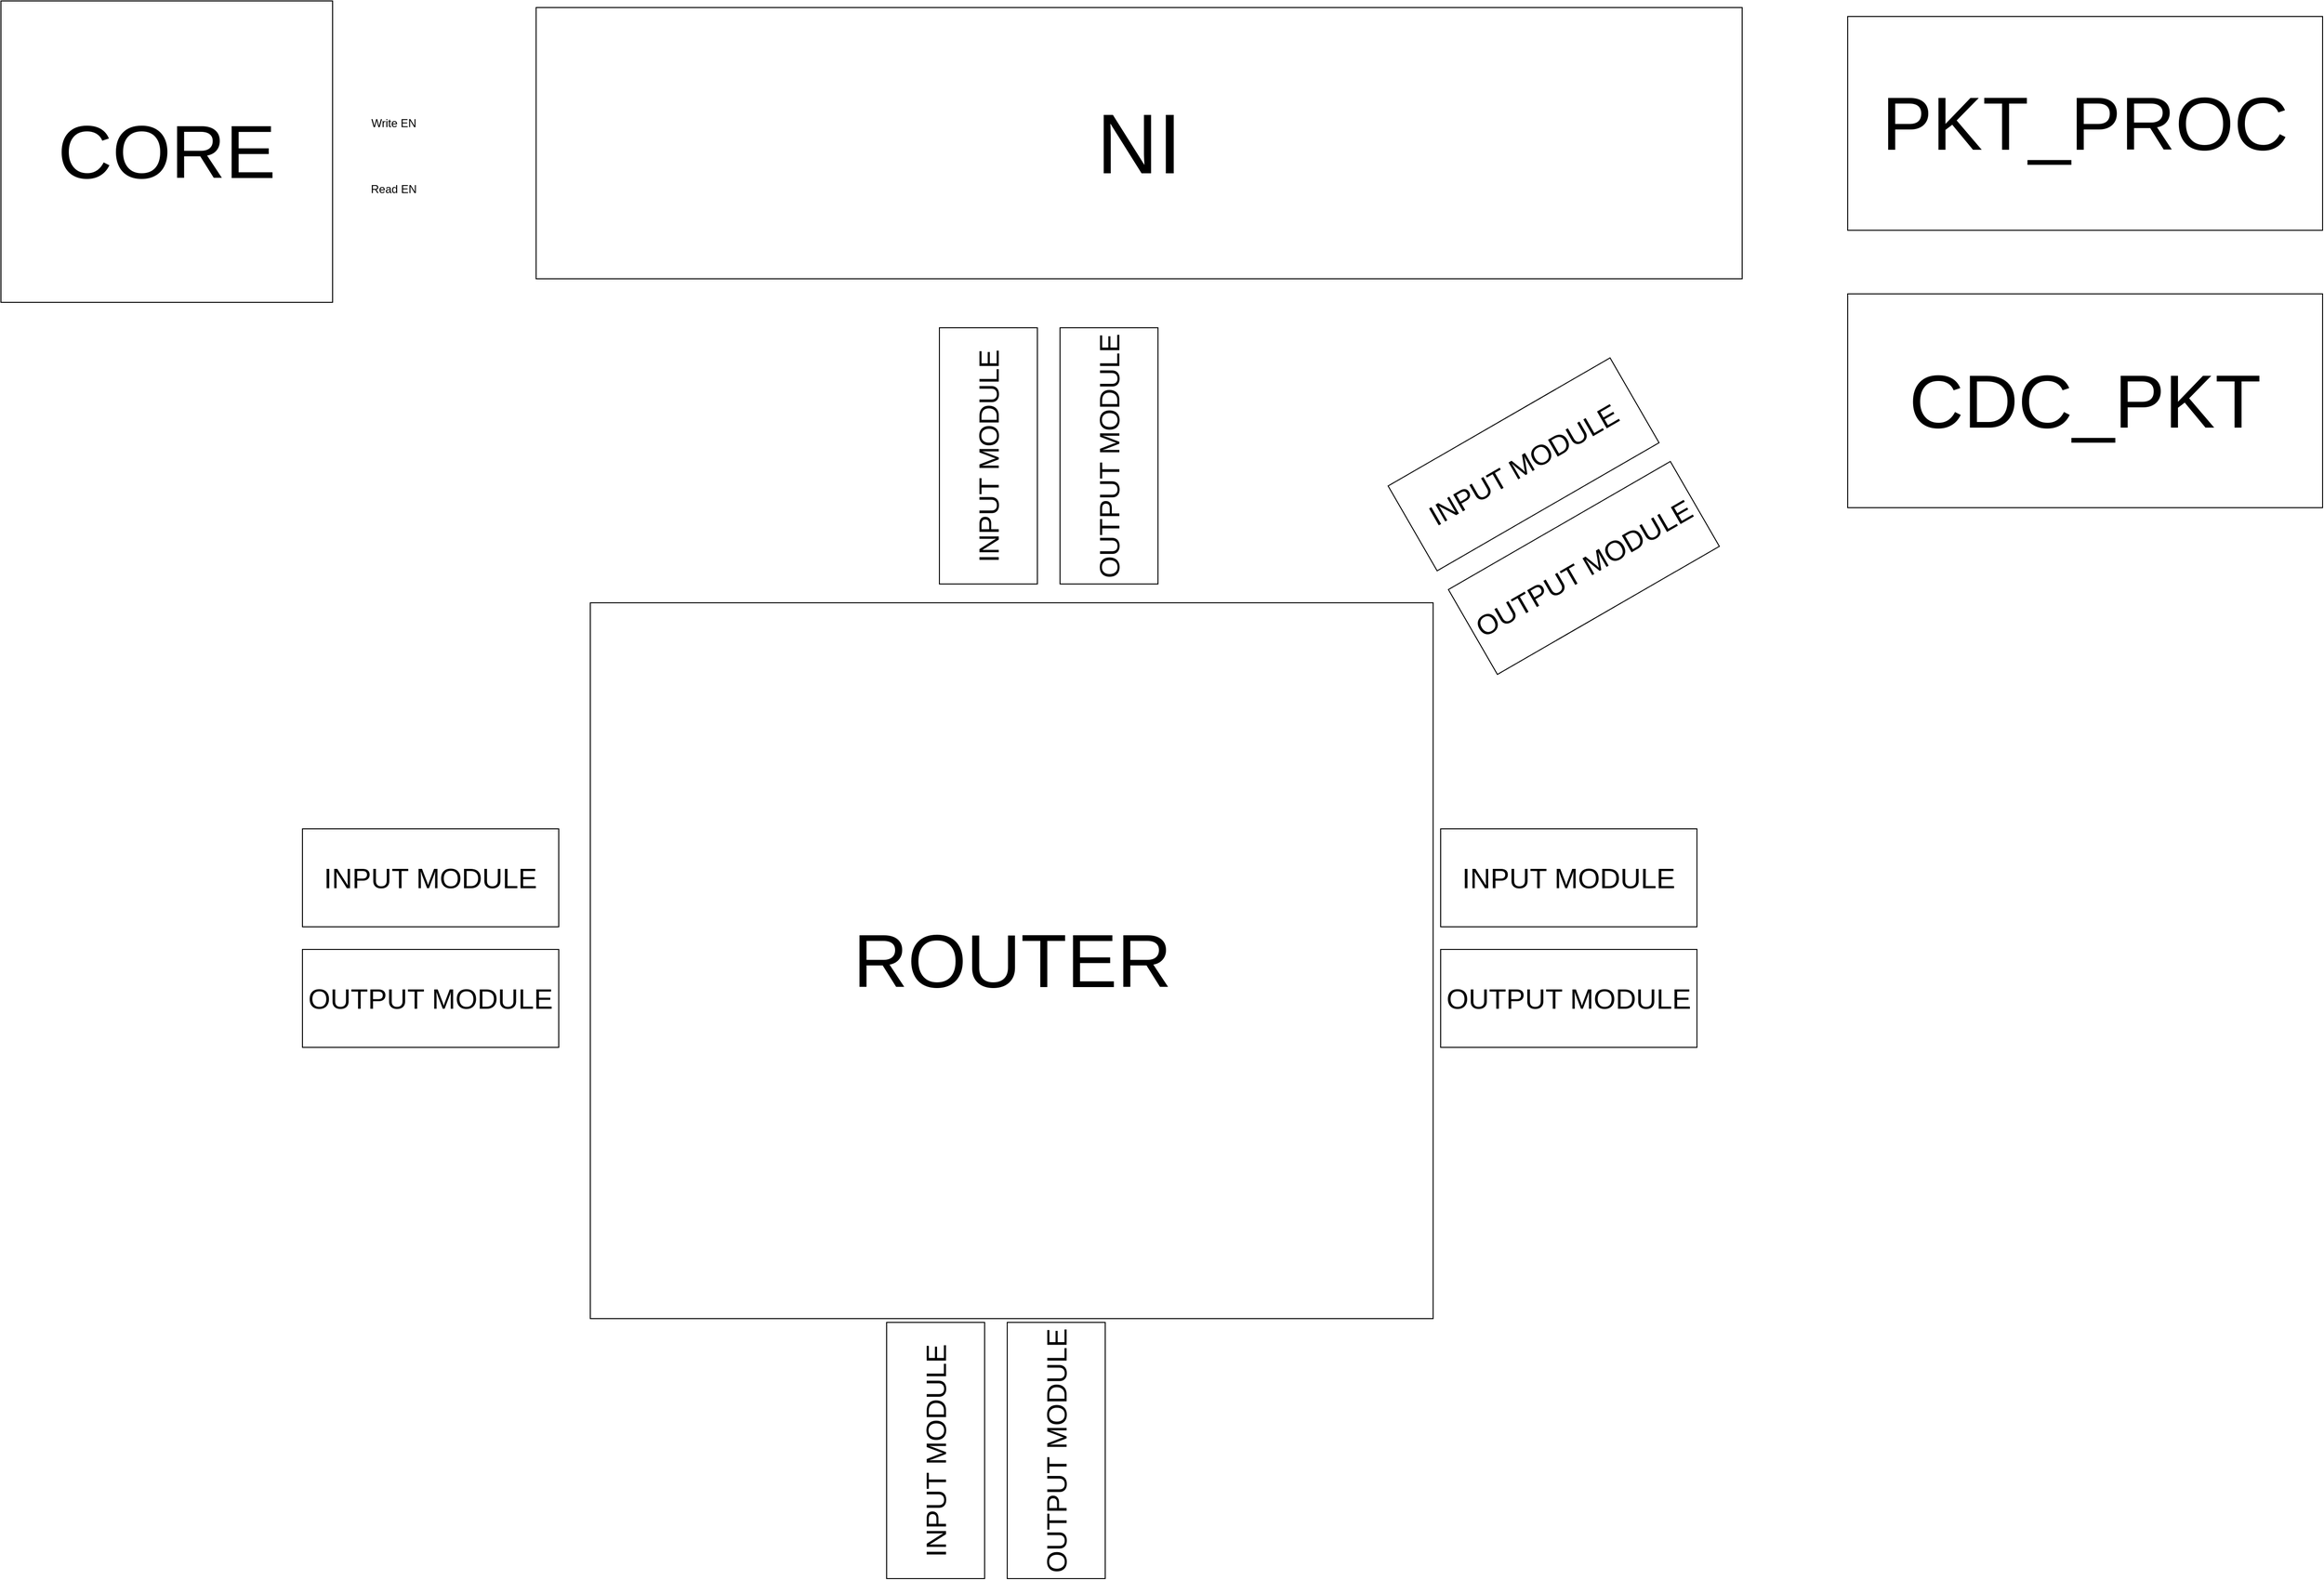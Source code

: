 <mxfile version="22.0.8" type="device" pages="5">
  <diagram name="NoC" id="niu4-VHboNSUo6bLYdJk">
    <mxGraphModel dx="4888" dy="2488" grid="1" gridSize="8" guides="1" tooltips="1" connect="1" arrows="1" fold="1" page="1" pageScale="1" pageWidth="4681" pageHeight="3300" math="0" shadow="0">
      <root>
        <mxCell id="0" />
        <mxCell id="1" parent="0" />
        <mxCell id="AaDhV1C5us9HjnN8syhM-9" value="Write EN" style="text;html=1;strokeColor=none;fillColor=none;align=center;verticalAlign=middle;whiteSpace=wrap;rounded=0;" parent="1" vertex="1">
          <mxGeometry x="584" y="540" width="97.5" height="30" as="geometry" />
        </mxCell>
        <mxCell id="AaDhV1C5us9HjnN8syhM-15" value="Read EN" style="text;html=1;strokeColor=none;fillColor=none;align=center;verticalAlign=middle;whiteSpace=wrap;rounded=0;" parent="1" vertex="1">
          <mxGeometry x="584" y="610" width="97.5" height="30" as="geometry" />
        </mxCell>
        <mxCell id="UonhhVrqpm3opVBmQxfF-37" value="&lt;font style=&quot;font-size: 80px;&quot;&gt;CORE&lt;/font&gt;" style="rounded=0;whiteSpace=wrap;html=1;" vertex="1" parent="1">
          <mxGeometry x="216" y="425" width="352" height="320" as="geometry" />
        </mxCell>
        <mxCell id="UonhhVrqpm3opVBmQxfF-38" value="&lt;font style=&quot;font-size: 80px;&quot;&gt;PKT_PROC&lt;/font&gt;" style="rounded=0;whiteSpace=wrap;html=1;" vertex="1" parent="1">
          <mxGeometry x="2176" y="441.5" width="504" height="227" as="geometry" />
        </mxCell>
        <mxCell id="UonhhVrqpm3opVBmQxfF-40" value="&lt;font style=&quot;font-size: 80px;&quot;&gt;CDC_PKT&lt;br&gt;&lt;/font&gt;" style="rounded=0;whiteSpace=wrap;html=1;" vertex="1" parent="1">
          <mxGeometry x="2176" y="736" width="504" height="227" as="geometry" />
        </mxCell>
        <mxCell id="UonhhVrqpm3opVBmQxfF-41" value="&lt;font style=&quot;font-size: 80px;&quot;&gt;ROUTER&lt;/font&gt;" style="rounded=0;whiteSpace=wrap;html=1;" vertex="1" parent="1">
          <mxGeometry x="841.5" y="1064" width="894.5" height="760" as="geometry" />
        </mxCell>
        <mxCell id="UonhhVrqpm3opVBmQxfF-44" value="" style="group" vertex="1" connectable="0" parent="1">
          <mxGeometry x="1728" y="856" width="272" height="232" as="geometry" />
        </mxCell>
        <mxCell id="UonhhVrqpm3opVBmQxfF-74" value="" style="group;rotation=-30;" vertex="1" connectable="0" parent="UonhhVrqpm3opVBmQxfF-44">
          <mxGeometry width="272" height="232" as="geometry" />
        </mxCell>
        <mxCell id="UonhhVrqpm3opVBmQxfF-42" value="&lt;font style=&quot;font-size: 30px;&quot;&gt;INPUT MODULE&lt;/font&gt;" style="rounded=0;whiteSpace=wrap;html=1;rotation=-30;" vertex="1" parent="UonhhVrqpm3opVBmQxfF-74">
          <mxGeometry x="-32" y="9" width="272" height="104" as="geometry" />
        </mxCell>
        <mxCell id="UonhhVrqpm3opVBmQxfF-43" value="&lt;font style=&quot;font-size: 30px;&quot;&gt;OUTPUT MODULE&lt;/font&gt;" style="rounded=0;whiteSpace=wrap;html=1;rotation=-30;" vertex="1" parent="UonhhVrqpm3opVBmQxfF-74">
          <mxGeometry x="32" y="119" width="272" height="104" as="geometry" />
        </mxCell>
        <mxCell id="UonhhVrqpm3opVBmQxfF-61" value="&lt;font style=&quot;font-size: 30px;&quot;&gt;INPUT MODULE&lt;/font&gt;" style="rounded=0;whiteSpace=wrap;html=1;" vertex="1" parent="1">
          <mxGeometry x="1744" y="1304" width="272" height="104" as="geometry" />
        </mxCell>
        <mxCell id="UonhhVrqpm3opVBmQxfF-62" value="&lt;font style=&quot;font-size: 30px;&quot;&gt;OUTPUT MODULE&lt;/font&gt;" style="rounded=0;whiteSpace=wrap;html=1;" vertex="1" parent="1">
          <mxGeometry x="1744" y="1432" width="272" height="104" as="geometry" />
        </mxCell>
        <mxCell id="UonhhVrqpm3opVBmQxfF-68" value="&lt;font style=&quot;font-size: 30px;&quot;&gt;OUTPUT MODULE&lt;/font&gt;" style="rounded=0;whiteSpace=wrap;html=1;" vertex="1" parent="1">
          <mxGeometry x="536" y="1432" width="272" height="104" as="geometry" />
        </mxCell>
        <mxCell id="UonhhVrqpm3opVBmQxfF-67" value="&lt;font style=&quot;font-size: 30px;&quot;&gt;INPUT MODULE&lt;/font&gt;" style="rounded=0;whiteSpace=wrap;html=1;" vertex="1" parent="1">
          <mxGeometry x="536" y="1304" width="272" height="104" as="geometry" />
        </mxCell>
        <mxCell id="UonhhVrqpm3opVBmQxfF-72" value="" style="group;rotation=-90;" vertex="1" connectable="0" parent="1">
          <mxGeometry x="1192" y="792" width="272" height="232" as="geometry" />
        </mxCell>
        <mxCell id="UonhhVrqpm3opVBmQxfF-70" value="&lt;font style=&quot;font-size: 30px;&quot;&gt;INPUT MODULE&lt;/font&gt;" style="rounded=0;whiteSpace=wrap;html=1;rotation=-90;" vertex="1" parent="UonhhVrqpm3opVBmQxfF-72">
          <mxGeometry x="-64" y="64" width="272" height="104" as="geometry" />
        </mxCell>
        <mxCell id="UonhhVrqpm3opVBmQxfF-71" value="&lt;font style=&quot;font-size: 30px;&quot;&gt;OUTPUT MODULE&lt;/font&gt;" style="rounded=0;whiteSpace=wrap;html=1;rotation=-90;" vertex="1" parent="UonhhVrqpm3opVBmQxfF-72">
          <mxGeometry x="64" y="64" width="272" height="104" as="geometry" />
        </mxCell>
        <mxCell id="UonhhVrqpm3opVBmQxfF-73" value="" style="group;rotation=-90;" vertex="1" connectable="0" parent="1">
          <mxGeometry x="1136" y="1848" width="272" height="232" as="geometry" />
        </mxCell>
        <mxCell id="UonhhVrqpm3opVBmQxfF-64" value="&lt;font style=&quot;font-size: 30px;&quot;&gt;INPUT MODULE&lt;/font&gt;" style="rounded=0;whiteSpace=wrap;html=1;rotation=-90;" vertex="1" parent="UonhhVrqpm3opVBmQxfF-73">
          <mxGeometry x="-64" y="64" width="272" height="104" as="geometry" />
        </mxCell>
        <mxCell id="UonhhVrqpm3opVBmQxfF-65" value="&lt;font style=&quot;font-size: 30px;&quot;&gt;OUTPUT MODULE&lt;/font&gt;" style="rounded=0;whiteSpace=wrap;html=1;rotation=-90;" vertex="1" parent="UonhhVrqpm3opVBmQxfF-73">
          <mxGeometry x="64" y="64" width="272" height="104" as="geometry" />
        </mxCell>
        <mxCell id="pbVBFbDybi5omr4Up2du-1" value="&lt;font style=&quot;font-size: 90px;&quot;&gt;NI&lt;/font&gt;" style="rounded=0;whiteSpace=wrap;html=1;" vertex="1" parent="1">
          <mxGeometry x="784" y="432" width="1280" height="288" as="geometry" />
        </mxCell>
      </root>
    </mxGraphModel>
  </diagram>
  <diagram id="4vr7qQ4LBRB5dgsCv8YF" name="NI">
    <mxGraphModel dx="1438" dy="732" grid="1" gridSize="10" guides="1" tooltips="1" connect="1" arrows="1" fold="1" page="1" pageScale="1" pageWidth="1169" pageHeight="827" math="0" shadow="0">
      <root>
        <mxCell id="0" />
        <mxCell id="1" parent="0" />
        <mxCell id="oABtmhWJpyh_qXTSH9be-1" style="edgeStyle=none;rounded=0;orthogonalLoop=1;jettySize=auto;html=1;exitX=0;exitY=0.25;exitDx=0;exitDy=0;entryX=0;entryY=0.25;entryDx=0;entryDy=0;" edge="1" parent="1" source="oABtmhWJpyh_qXTSH9be-2" target="oABtmhWJpyh_qXTSH9be-3">
          <mxGeometry relative="1" as="geometry">
            <Array as="points">
              <mxPoint x="400" y="310" />
            </Array>
          </mxGeometry>
        </mxCell>
        <mxCell id="oABtmhWJpyh_qXTSH9be-2" value="" style="rounded=0;whiteSpace=wrap;html=1;" vertex="1" parent="1">
          <mxGeometry x="378" y="280" width="1592" height="220" as="geometry" />
        </mxCell>
        <mxCell id="oABtmhWJpyh_qXTSH9be-3" value="FIFO_32x64" style="rounded=0;whiteSpace=wrap;html=1;" vertex="1" parent="1">
          <mxGeometry x="426" y="350" width="110" height="40" as="geometry" />
        </mxCell>
        <mxCell id="oABtmhWJpyh_qXTSH9be-4" value="FIFO_32x64" style="rounded=0;whiteSpace=wrap;html=1;" vertex="1" parent="1">
          <mxGeometry x="426" y="434" width="110" height="40" as="geometry" />
        </mxCell>
        <mxCell id="oABtmhWJpyh_qXTSH9be-5" value="NI" style="text;html=1;align=center;verticalAlign=middle;resizable=0;points=[];autosize=1;strokeColor=none;fillColor=none;" vertex="1" parent="1">
          <mxGeometry x="392.5" y="240" width="40" height="30" as="geometry" />
        </mxCell>
        <mxCell id="oABtmhWJpyh_qXTSH9be-6" value="Write FIFO" style="text;html=1;strokeColor=none;fillColor=none;align=center;verticalAlign=middle;whiteSpace=wrap;rounded=0;" vertex="1" parent="1">
          <mxGeometry x="410" y="310" width="97.5" height="30" as="geometry" />
        </mxCell>
        <mxCell id="oABtmhWJpyh_qXTSH9be-7" value="Read FIFO" style="text;html=1;strokeColor=none;fillColor=none;align=center;verticalAlign=middle;whiteSpace=wrap;rounded=0;" vertex="1" parent="1">
          <mxGeometry x="410" y="404" width="97.5" height="30" as="geometry" />
        </mxCell>
        <mxCell id="oABtmhWJpyh_qXTSH9be-8" value="" style="endArrow=none;html=1;rounded=0;entryX=0;entryY=0.25;entryDx=0;entryDy=0;" edge="1" parent="1">
          <mxGeometry width="50" height="50" relative="1" as="geometry">
            <mxPoint x="270.5" y="340" as="sourcePoint" />
            <mxPoint x="392.5" y="340" as="targetPoint" />
          </mxGeometry>
        </mxCell>
        <mxCell id="oABtmhWJpyh_qXTSH9be-9" value="Write DATA" style="text;html=1;strokeColor=none;fillColor=none;align=center;verticalAlign=middle;whiteSpace=wrap;rounded=0;" vertex="1" parent="1">
          <mxGeometry x="260" y="300" width="97.5" height="30" as="geometry" />
        </mxCell>
        <mxCell id="oABtmhWJpyh_qXTSH9be-10" value="Write ADDR" style="text;html=1;strokeColor=none;fillColor=none;align=center;verticalAlign=middle;whiteSpace=wrap;rounded=0;" vertex="1" parent="1">
          <mxGeometry x="260" y="320" width="97.5" height="30" as="geometry" />
        </mxCell>
        <mxCell id="oABtmhWJpyh_qXTSH9be-11" value="" style="endArrow=none;html=1;rounded=0;entryX=0;entryY=0.25;entryDx=0;entryDy=0;" edge="1" parent="1">
          <mxGeometry width="50" height="50" relative="1" as="geometry">
            <mxPoint x="270.5" y="360" as="sourcePoint" />
            <mxPoint x="392.5" y="360" as="targetPoint" />
          </mxGeometry>
        </mxCell>
        <mxCell id="oABtmhWJpyh_qXTSH9be-12" value="" style="endArrow=none;html=1;rounded=0;entryX=0;entryY=0.25;entryDx=0;entryDy=0;" edge="1" parent="1">
          <mxGeometry width="50" height="50" relative="1" as="geometry">
            <mxPoint x="270" y="388" as="sourcePoint" />
            <mxPoint x="393" y="388" as="targetPoint" />
          </mxGeometry>
        </mxCell>
        <mxCell id="oABtmhWJpyh_qXTSH9be-13" value="" style="endArrow=none;html=1;rounded=0;entryX=0;entryY=0.25;entryDx=0;entryDy=0;" edge="1" parent="1">
          <mxGeometry width="50" height="50" relative="1" as="geometry">
            <mxPoint x="270.5" y="410" as="sourcePoint" />
            <mxPoint x="392.5" y="410" as="targetPoint" />
          </mxGeometry>
        </mxCell>
        <mxCell id="oABtmhWJpyh_qXTSH9be-14" value="Read DATA" style="text;html=1;strokeColor=none;fillColor=none;align=center;verticalAlign=middle;whiteSpace=wrap;rounded=0;" vertex="1" parent="1">
          <mxGeometry x="260" y="370" width="97.5" height="30" as="geometry" />
        </mxCell>
        <mxCell id="oABtmhWJpyh_qXTSH9be-15" value="Read ADDR" style="text;html=1;strokeColor=none;fillColor=none;align=center;verticalAlign=middle;whiteSpace=wrap;rounded=0;" vertex="1" parent="1">
          <mxGeometry x="260" y="390" width="97.5" height="30" as="geometry" />
        </mxCell>
        <mxCell id="oABtmhWJpyh_qXTSH9be-16" value="" style="endArrow=none;html=1;rounded=0;entryX=0;entryY=0.25;entryDx=0;entryDy=0;" edge="1" parent="1">
          <mxGeometry width="50" height="50" relative="1" as="geometry">
            <mxPoint x="270.5" y="430" as="sourcePoint" />
            <mxPoint x="392.5" y="430" as="targetPoint" />
          </mxGeometry>
        </mxCell>
        <mxCell id="oABtmhWJpyh_qXTSH9be-17" value="" style="group" vertex="1" connectable="0" parent="1">
          <mxGeometry x="778" y="322" width="204" height="150" as="geometry" />
        </mxCell>
        <mxCell id="oABtmhWJpyh_qXTSH9be-18" value="" style="rounded=0;whiteSpace=wrap;html=1;" vertex="1" parent="oABtmhWJpyh_qXTSH9be-17">
          <mxGeometry x="6" y="30" width="48" height="120" as="geometry" />
        </mxCell>
        <mxCell id="oABtmhWJpyh_qXTSH9be-19" value="AXI4 I/F" style="text;html=1;strokeColor=none;fillColor=none;align=center;verticalAlign=middle;whiteSpace=wrap;rounded=0;rotation=-90;horizontal=1;" vertex="1" parent="oABtmhWJpyh_qXTSH9be-17">
          <mxGeometry y="75" width="60" height="30" as="geometry" />
        </mxCell>
        <mxCell id="oABtmhWJpyh_qXTSH9be-20" value="AXI4_master" style="text;html=1;strokeColor=none;fillColor=none;align=center;verticalAlign=middle;whiteSpace=wrap;rounded=0;" vertex="1" parent="oABtmhWJpyh_qXTSH9be-17">
          <mxGeometry width="60" height="30" as="geometry" />
        </mxCell>
        <mxCell id="oABtmhWJpyh_qXTSH9be-21" style="edgeStyle=orthogonalEdgeStyle;rounded=0;orthogonalLoop=1;jettySize=auto;html=1;exitX=0;exitY=0.75;exitDx=0;exitDy=0;entryX=1;entryY=0.75;entryDx=0;entryDy=0;" edge="1" parent="oABtmhWJpyh_qXTSH9be-17" source="oABtmhWJpyh_qXTSH9be-22" target="oABtmhWJpyh_qXTSH9be-18">
          <mxGeometry relative="1" as="geometry" />
        </mxCell>
        <mxCell id="oABtmhWJpyh_qXTSH9be-22" value="" style="rounded=0;whiteSpace=wrap;html=1;" vertex="1" parent="oABtmhWJpyh_qXTSH9be-17">
          <mxGeometry x="150" y="30" width="48" height="120" as="geometry" />
        </mxCell>
        <mxCell id="oABtmhWJpyh_qXTSH9be-23" style="edgeStyle=orthogonalEdgeStyle;rounded=0;orthogonalLoop=1;jettySize=auto;html=1;exitX=1;exitY=0.25;exitDx=0;exitDy=0;entryX=0;entryY=0.25;entryDx=0;entryDy=0;" edge="1" parent="oABtmhWJpyh_qXTSH9be-17" source="oABtmhWJpyh_qXTSH9be-18" target="oABtmhWJpyh_qXTSH9be-22">
          <mxGeometry relative="1" as="geometry" />
        </mxCell>
        <mxCell id="oABtmhWJpyh_qXTSH9be-24" value="AXI4 I/F" style="text;html=1;strokeColor=none;fillColor=none;align=center;verticalAlign=middle;whiteSpace=wrap;rounded=0;rotation=-90;horizontal=1;" vertex="1" parent="oABtmhWJpyh_qXTSH9be-17">
          <mxGeometry x="144" y="75" width="60" height="30" as="geometry" />
        </mxCell>
        <mxCell id="oABtmhWJpyh_qXTSH9be-25" value="AXI4_slave" style="text;html=1;strokeColor=none;fillColor=none;align=center;verticalAlign=middle;whiteSpace=wrap;rounded=0;" vertex="1" parent="oABtmhWJpyh_qXTSH9be-17">
          <mxGeometry x="144" width="60" height="30" as="geometry" />
        </mxCell>
        <mxCell id="oABtmhWJpyh_qXTSH9be-26" style="edgeStyle=orthogonalEdgeStyle;rounded=0;orthogonalLoop=1;jettySize=auto;html=1;exitX=1;exitY=0.25;exitDx=0;exitDy=0;entryX=0;entryY=0.25;entryDx=0;entryDy=0;" edge="1" parent="oABtmhWJpyh_qXTSH9be-17">
          <mxGeometry relative="1" as="geometry">
            <mxPoint x="55.5" y="73" as="sourcePoint" />
            <mxPoint x="151.5" y="73" as="targetPoint" />
          </mxGeometry>
        </mxCell>
        <mxCell id="oABtmhWJpyh_qXTSH9be-27" style="edgeStyle=orthogonalEdgeStyle;rounded=0;orthogonalLoop=1;jettySize=auto;html=1;exitX=1;exitY=0.25;exitDx=0;exitDy=0;entryX=0;entryY=0.25;entryDx=0;entryDy=0;" edge="1" parent="oABtmhWJpyh_qXTSH9be-17">
          <mxGeometry relative="1" as="geometry">
            <mxPoint x="55.5" y="86" as="sourcePoint" />
            <mxPoint x="151.5" y="86" as="targetPoint" />
          </mxGeometry>
        </mxCell>
        <mxCell id="oABtmhWJpyh_qXTSH9be-28" style="edgeStyle=orthogonalEdgeStyle;rounded=0;orthogonalLoop=1;jettySize=auto;html=1;exitX=0;exitY=0.75;exitDx=0;exitDy=0;entryX=1;entryY=0.75;entryDx=0;entryDy=0;" edge="1" parent="oABtmhWJpyh_qXTSH9be-17">
          <mxGeometry relative="1" as="geometry">
            <mxPoint x="150" y="130" as="sourcePoint" />
            <mxPoint x="54" y="130" as="targetPoint" />
          </mxGeometry>
        </mxCell>
        <mxCell id="oABtmhWJpyh_qXTSH9be-29" value="WR_ADDR" style="text;html=1;strokeColor=none;fillColor=none;align=center;verticalAlign=middle;whiteSpace=wrap;rounded=0;fontSize=6;" vertex="1" parent="oABtmhWJpyh_qXTSH9be-17">
          <mxGeometry x="60" y="47" width="48" height="13" as="geometry" />
        </mxCell>
        <mxCell id="oABtmhWJpyh_qXTSH9be-30" value="RD_ADDR" style="text;html=1;strokeColor=none;fillColor=none;align=center;verticalAlign=middle;whiteSpace=wrap;rounded=0;fontSize=6;" vertex="1" parent="oABtmhWJpyh_qXTSH9be-17">
          <mxGeometry x="60" y="60" width="48" height="13" as="geometry" />
        </mxCell>
        <mxCell id="oABtmhWJpyh_qXTSH9be-31" value="WR_DATA" style="text;html=1;strokeColor=none;fillColor=none;align=center;verticalAlign=middle;whiteSpace=wrap;rounded=0;fontSize=6;" vertex="1" parent="oABtmhWJpyh_qXTSH9be-17">
          <mxGeometry x="60" y="73" width="48" height="13" as="geometry" />
        </mxCell>
        <mxCell id="oABtmhWJpyh_qXTSH9be-32" value="RD_DATA" style="text;html=1;strokeColor=none;fillColor=none;align=center;verticalAlign=middle;whiteSpace=wrap;rounded=0;fontSize=6;" vertex="1" parent="oABtmhWJpyh_qXTSH9be-17">
          <mxGeometry x="60" y="107" width="48" height="13" as="geometry" />
        </mxCell>
        <mxCell id="oABtmhWJpyh_qXTSH9be-33" value="WR_RESP" style="text;html=1;strokeColor=none;fillColor=none;align=center;verticalAlign=middle;whiteSpace=wrap;rounded=0;fontSize=6;" vertex="1" parent="oABtmhWJpyh_qXTSH9be-17">
          <mxGeometry x="60" y="117" width="48" height="13" as="geometry" />
        </mxCell>
        <mxCell id="oABtmhWJpyh_qXTSH9be-34" value="PKT TO FLIT" style="rounded=0;whiteSpace=wrap;html=1;" vertex="1" parent="1">
          <mxGeometry x="594" y="330" width="120" height="60" as="geometry" />
        </mxCell>
        <mxCell id="oABtmhWJpyh_qXTSH9be-35" value="FLIT TO PKT" style="rounded=0;whiteSpace=wrap;html=1;" vertex="1" parent="1">
          <mxGeometry x="594" y="414" width="120" height="60" as="geometry" />
        </mxCell>
        <mxCell id="oABtmhWJpyh_qXTSH9be-36" value="" style="rounded=0;whiteSpace=wrap;html=1;" vertex="1" parent="1">
          <mxGeometry x="1074" y="348" width="240" height="124" as="geometry" />
        </mxCell>
        <mxCell id="oABtmhWJpyh_qXTSH9be-37" style="edgeStyle=orthogonalEdgeStyle;rounded=0;orthogonalLoop=1;jettySize=auto;html=1;exitX=0;exitY=0.75;exitDx=0;exitDy=0;entryX=1;entryY=0.75;entryDx=0;entryDy=0;" edge="1" parent="1">
          <mxGeometry relative="1" as="geometry">
            <mxPoint x="1074" y="443" as="sourcePoint" />
            <mxPoint x="978" y="443" as="targetPoint" />
          </mxGeometry>
        </mxCell>
        <mxCell id="oABtmhWJpyh_qXTSH9be-38" style="edgeStyle=orthogonalEdgeStyle;rounded=0;orthogonalLoop=1;jettySize=auto;html=1;exitX=1;exitY=0.25;exitDx=0;exitDy=0;entryX=0;entryY=0.25;entryDx=0;entryDy=0;" edge="1" parent="1">
          <mxGeometry relative="1" as="geometry">
            <mxPoint x="978" y="383" as="sourcePoint" />
            <mxPoint x="1074" y="383" as="targetPoint" />
          </mxGeometry>
        </mxCell>
        <mxCell id="oABtmhWJpyh_qXTSH9be-39" style="edgeStyle=orthogonalEdgeStyle;rounded=0;orthogonalLoop=1;jettySize=auto;html=1;exitX=1;exitY=0.25;exitDx=0;exitDy=0;entryX=0;entryY=0.25;entryDx=0;entryDy=0;" edge="1" parent="1">
          <mxGeometry relative="1" as="geometry">
            <mxPoint x="979.5" y="396" as="sourcePoint" />
            <mxPoint x="1075.5" y="396" as="targetPoint" />
          </mxGeometry>
        </mxCell>
        <mxCell id="oABtmhWJpyh_qXTSH9be-40" style="edgeStyle=orthogonalEdgeStyle;rounded=0;orthogonalLoop=1;jettySize=auto;html=1;exitX=1;exitY=0.25;exitDx=0;exitDy=0;entryX=0;entryY=0.25;entryDx=0;entryDy=0;" edge="1" parent="1">
          <mxGeometry relative="1" as="geometry">
            <mxPoint x="979.5" y="409" as="sourcePoint" />
            <mxPoint x="1075.5" y="409" as="targetPoint" />
          </mxGeometry>
        </mxCell>
        <mxCell id="oABtmhWJpyh_qXTSH9be-41" style="edgeStyle=orthogonalEdgeStyle;rounded=0;orthogonalLoop=1;jettySize=auto;html=1;exitX=0;exitY=0.75;exitDx=0;exitDy=0;entryX=1;entryY=0.75;entryDx=0;entryDy=0;" edge="1" parent="1">
          <mxGeometry relative="1" as="geometry">
            <mxPoint x="1074" y="453" as="sourcePoint" />
            <mxPoint x="978" y="453" as="targetPoint" />
          </mxGeometry>
        </mxCell>
        <mxCell id="oABtmhWJpyh_qXTSH9be-42" value="WR_ADDR" style="text;html=1;strokeColor=none;fillColor=none;align=center;verticalAlign=middle;whiteSpace=wrap;rounded=0;fontSize=6;" vertex="1" parent="1">
          <mxGeometry x="984" y="370" width="48" height="13" as="geometry" />
        </mxCell>
        <mxCell id="oABtmhWJpyh_qXTSH9be-43" value="RD_ADDR" style="text;html=1;strokeColor=none;fillColor=none;align=center;verticalAlign=middle;whiteSpace=wrap;rounded=0;fontSize=6;" vertex="1" parent="1">
          <mxGeometry x="984" y="383" width="48" height="13" as="geometry" />
        </mxCell>
        <mxCell id="oABtmhWJpyh_qXTSH9be-44" value="WR_DATA" style="text;html=1;strokeColor=none;fillColor=none;align=center;verticalAlign=middle;whiteSpace=wrap;rounded=0;fontSize=6;" vertex="1" parent="1">
          <mxGeometry x="984" y="396" width="48" height="13" as="geometry" />
        </mxCell>
        <mxCell id="oABtmhWJpyh_qXTSH9be-45" value="RD_DATA" style="text;html=1;strokeColor=none;fillColor=none;align=center;verticalAlign=middle;whiteSpace=wrap;rounded=0;fontSize=6;" vertex="1" parent="1">
          <mxGeometry x="984" y="430" width="48" height="13" as="geometry" />
        </mxCell>
        <mxCell id="oABtmhWJpyh_qXTSH9be-46" value="WR_RESP" style="text;html=1;strokeColor=none;fillColor=none;align=center;verticalAlign=middle;whiteSpace=wrap;rounded=0;fontSize=6;" vertex="1" parent="1">
          <mxGeometry x="984" y="440" width="48" height="13" as="geometry" />
        </mxCell>
        <mxCell id="oABtmhWJpyh_qXTSH9be-47" value="FIFO" style="rounded=0;whiteSpace=wrap;html=1;fontSize=10;" vertex="1" parent="1">
          <mxGeometry x="1094" y="360.5" width="64" height="16" as="geometry" />
        </mxCell>
        <mxCell id="oABtmhWJpyh_qXTSH9be-48" value="WR_AXI4" style="text;html=1;strokeColor=none;fillColor=none;align=center;verticalAlign=middle;whiteSpace=wrap;rounded=0;fontSize=6;" vertex="1" parent="1">
          <mxGeometry x="1086" y="350" width="48" height="13" as="geometry" />
        </mxCell>
        <mxCell id="oABtmhWJpyh_qXTSH9be-49" value="FIFO" style="rounded=0;whiteSpace=wrap;html=1;fontSize=10;" vertex="1" parent="1">
          <mxGeometry x="1094" y="388" width="64" height="16" as="geometry" />
        </mxCell>
        <mxCell id="oABtmhWJpyh_qXTSH9be-50" value="RD_AXI4" style="text;html=1;strokeColor=none;fillColor=none;align=center;verticalAlign=middle;whiteSpace=wrap;rounded=0;fontSize=6;" vertex="1" parent="1">
          <mxGeometry x="1086" y="377.5" width="48" height="13" as="geometry" />
        </mxCell>
        <mxCell id="oABtmhWJpyh_qXTSH9be-51" value="FIFO" style="rounded=0;whiteSpace=wrap;html=1;fontSize=10;" vertex="1" parent="1">
          <mxGeometry x="1226" y="390" width="64" height="16" as="geometry" />
        </mxCell>
        <mxCell id="oABtmhWJpyh_qXTSH9be-52" value="FIFO" style="rounded=0;whiteSpace=wrap;html=1;fontSize=10;" vertex="1" parent="1">
          <mxGeometry x="1226" y="409" width="64" height="16" as="geometry" />
        </mxCell>
        <mxCell id="oABtmhWJpyh_qXTSH9be-53" value="FIFO" style="rounded=0;whiteSpace=wrap;html=1;fontSize=10;" vertex="1" parent="1">
          <mxGeometry x="1226" y="428.5" width="64" height="16" as="geometry" />
        </mxCell>
        <mxCell id="oABtmhWJpyh_qXTSH9be-54" value="FIFO" style="rounded=0;whiteSpace=wrap;html=1;fontSize=10;" vertex="1" parent="1">
          <mxGeometry x="1226" y="446" width="64" height="16" as="geometry" />
        </mxCell>
      </root>
    </mxGraphModel>
  </diagram>
  <diagram id="a_nVNEI55pTpr8MJjvRv" name="FLIT">
    <mxGraphModel dx="1222" dy="622" grid="1" gridSize="8" guides="1" tooltips="1" connect="1" arrows="1" fold="1" page="1" pageScale="1" pageWidth="1169" pageHeight="827" math="0" shadow="0">
      <root>
        <mxCell id="0" />
        <mxCell id="1" parent="0" />
      </root>
    </mxGraphModel>
  </diagram>
  <diagram id="ovDpyuA_zMEo3ElBytKl" name="FIFO">
    <mxGraphModel dx="1222" dy="622" grid="1" gridSize="8" guides="1" tooltips="1" connect="1" arrows="1" fold="1" page="1" pageScale="1" pageWidth="1169" pageHeight="827" math="0" shadow="0">
      <root>
        <mxCell id="0" />
        <mxCell id="1" parent="0" />
      </root>
    </mxGraphModel>
  </diagram>
  <diagram id="tQtFoaQzOe_I3gYQT_pr" name="Interrupt">
    <mxGraphModel dx="1222" dy="622" grid="1" gridSize="8" guides="1" tooltips="1" connect="1" arrows="1" fold="1" page="1" pageScale="1" pageWidth="1169" pageHeight="827" math="0" shadow="0">
      <root>
        <mxCell id="0" />
        <mxCell id="1" parent="0" />
      </root>
    </mxGraphModel>
  </diagram>
</mxfile>
